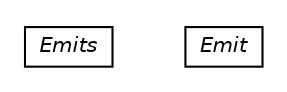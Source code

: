 #!/usr/local/bin/dot
#
# Class diagram 
# Generated by UMLGraph version R5_6-24-gf6e263 (http://www.umlgraph.org/)
#

digraph G {
	edge [fontname="Helvetica",fontsize=10,labelfontname="Helvetica",labelfontsize=10];
	node [fontname="Helvetica",fontsize=10,shape=plaintext];
	nodesep=0.25;
	ranksep=0.5;
	// net.trajano.jetng.apt.Emits
	c0 [label=<<table title="net.trajano.jetng.apt.Emits" border="0" cellborder="1" cellspacing="0" cellpadding="2" port="p" href="./Emits.html">
		<tr><td><table border="0" cellspacing="0" cellpadding="1">
<tr><td align="center" balign="center"><font face="Helvetica-Oblique"> Emits </font></td></tr>
		</table></td></tr>
		</table>>, URL="./Emits.html", fontname="Helvetica", fontcolor="black", fontsize=10.0];
	// net.trajano.jetng.apt.Emit
	c1 [label=<<table title="net.trajano.jetng.apt.Emit" border="0" cellborder="1" cellspacing="0" cellpadding="2" port="p" href="./Emit.html">
		<tr><td><table border="0" cellspacing="0" cellpadding="1">
<tr><td align="center" balign="center"><font face="Helvetica-Oblique"> Emit </font></td></tr>
		</table></td></tr>
		</table>>, URL="./Emit.html", fontname="Helvetica", fontcolor="black", fontsize=10.0];
}


